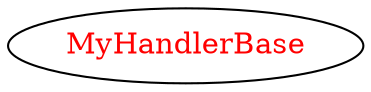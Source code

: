 digraph dependencyGraph {
 concentrate=true;
 ranksep="2.0";
 rankdir="LR"; 
 splines="ortho";
"MyHandlerBase" [fontcolor="red"];
}